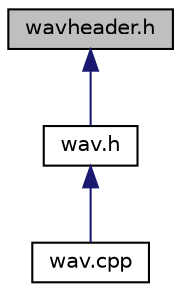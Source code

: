 digraph "wavheader.h"
{
  edge [fontname="Helvetica",fontsize="10",labelfontname="Helvetica",labelfontsize="10"];
  node [fontname="Helvetica",fontsize="10",shape=record];
  Node1 [label="wavheader.h",height=0.2,width=0.4,color="black", fillcolor="grey75", style="filled", fontcolor="black"];
  Node1 -> Node2 [dir="back",color="midnightblue",fontsize="10",style="solid",fontname="Helvetica"];
  Node2 [label="wav.h",height=0.2,width=0.4,color="black", fillcolor="white", style="filled",URL="$d0/d2c/wav_8h.html"];
  Node2 -> Node3 [dir="back",color="midnightblue",fontsize="10",style="solid",fontname="Helvetica"];
  Node3 [label="wav.cpp",height=0.2,width=0.4,color="black", fillcolor="white", style="filled",URL="$db/dd9/wav_8cpp.html"];
}
